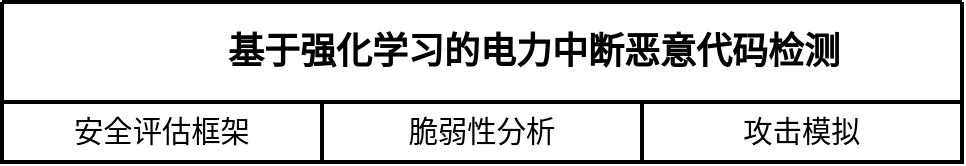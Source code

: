 <mxfile version="24.4.6" type="github">
  <diagram name="第 1 页" id="9BHL2iZfONTejXkZVWIC">
    <mxGraphModel dx="1254" dy="750" grid="1" gridSize="10" guides="1" tooltips="1" connect="1" arrows="1" fold="1" page="1" pageScale="1" pageWidth="827" pageHeight="1169" math="0" shadow="0">
      <root>
        <mxCell id="0" />
        <mxCell id="1" parent="0" />
        <mxCell id="TzQZ0hr8e3iL2BNSypwS-10" value="" style="swimlane;startSize=0;strokeWidth=2;" vertex="1" parent="1">
          <mxGeometry x="174" y="250" width="480" height="80" as="geometry" />
        </mxCell>
        <mxCell id="TzQZ0hr8e3iL2BNSypwS-2" value="&lt;span style=&quot;font-size:11.0pt;mso-bidi-font-size:12.0pt;&lt;br/&gt;line-height:150%;font-family:等线;mso-ascii-theme-font:minor-latin;mso-fareast-theme-font:&lt;br/&gt;minor-fareast;mso-hansi-theme-font:minor-latin;mso-bidi-font-family:&amp;quot;Times New Roman&amp;quot;;&lt;br/&gt;mso-bidi-theme-font:minor-bidi;mso-ansi-language:EN-US;mso-fareast-language:&lt;br/&gt;ZH-CN;mso-bidi-language:AR-SA&quot;&gt;安全评估框架&lt;/span&gt;" style="rounded=0;whiteSpace=wrap;html=1;strokeWidth=2;" vertex="1" parent="TzQZ0hr8e3iL2BNSypwS-10">
          <mxGeometry y="50" width="160" height="30" as="geometry" />
        </mxCell>
        <mxCell id="TzQZ0hr8e3iL2BNSypwS-11" value="&lt;font face=&quot;等线&quot;&gt;&lt;span style=&quot;font-size: 14.667px;&quot;&gt;脆弱性分析&lt;/span&gt;&lt;/font&gt;" style="rounded=0;whiteSpace=wrap;html=1;strokeWidth=2;" vertex="1" parent="TzQZ0hr8e3iL2BNSypwS-10">
          <mxGeometry x="160" y="50" width="160" height="30" as="geometry" />
        </mxCell>
        <mxCell id="TzQZ0hr8e3iL2BNSypwS-15" value="&lt;span style=&quot;font-size:11.0pt;mso-bidi-font-size:12.0pt;&lt;br/&gt;line-height:150%;font-family:等线;mso-ascii-theme-font:minor-latin;mso-fareast-theme-font:&lt;br/&gt;minor-fareast;mso-hansi-theme-font:minor-latin;mso-bidi-font-family:&amp;quot;Times New Roman&amp;quot;;&lt;br/&gt;mso-bidi-theme-font:minor-bidi;mso-ansi-language:EN-US;mso-fareast-language:&lt;br/&gt;ZH-CN;mso-bidi-language:AR-SA&quot;&gt;攻击模拟&lt;/span&gt;" style="rounded=0;whiteSpace=wrap;html=1;strokeWidth=2;" vertex="1" parent="TzQZ0hr8e3iL2BNSypwS-10">
          <mxGeometry x="320" y="50" width="160" height="30" as="geometry" />
        </mxCell>
        <mxCell id="TzQZ0hr8e3iL2BNSypwS-16" value="&lt;font style=&quot;font-size: 18px;&quot;&gt;&lt;b&gt;基于强化学习的电力中断恶意代码检测&lt;/b&gt;&lt;/font&gt;" style="text;html=1;align=center;verticalAlign=middle;whiteSpace=wrap;rounded=0;strokeWidth=2;" vertex="1" parent="TzQZ0hr8e3iL2BNSypwS-10">
          <mxGeometry x="98" y="10" width="336" height="30" as="geometry" />
        </mxCell>
      </root>
    </mxGraphModel>
  </diagram>
</mxfile>
